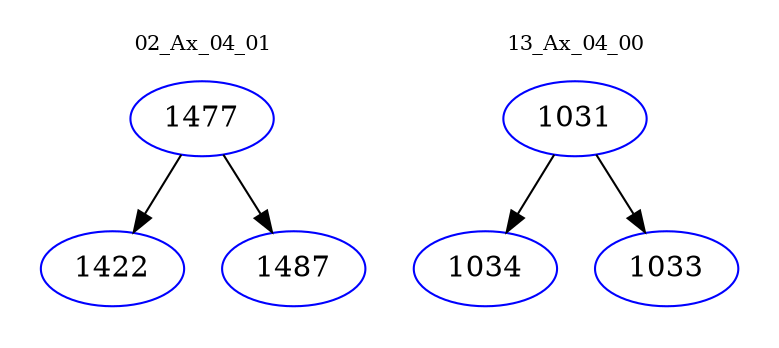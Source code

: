 digraph{
subgraph cluster_0 {
color = white
label = "02_Ax_04_01";
fontsize=10;
T0_1477 [label="1477", color="blue"]
T0_1477 -> T0_1422 [color="black"]
T0_1422 [label="1422", color="blue"]
T0_1477 -> T0_1487 [color="black"]
T0_1487 [label="1487", color="blue"]
}
subgraph cluster_1 {
color = white
label = "13_Ax_04_00";
fontsize=10;
T1_1031 [label="1031", color="blue"]
T1_1031 -> T1_1034 [color="black"]
T1_1034 [label="1034", color="blue"]
T1_1031 -> T1_1033 [color="black"]
T1_1033 [label="1033", color="blue"]
}
}
